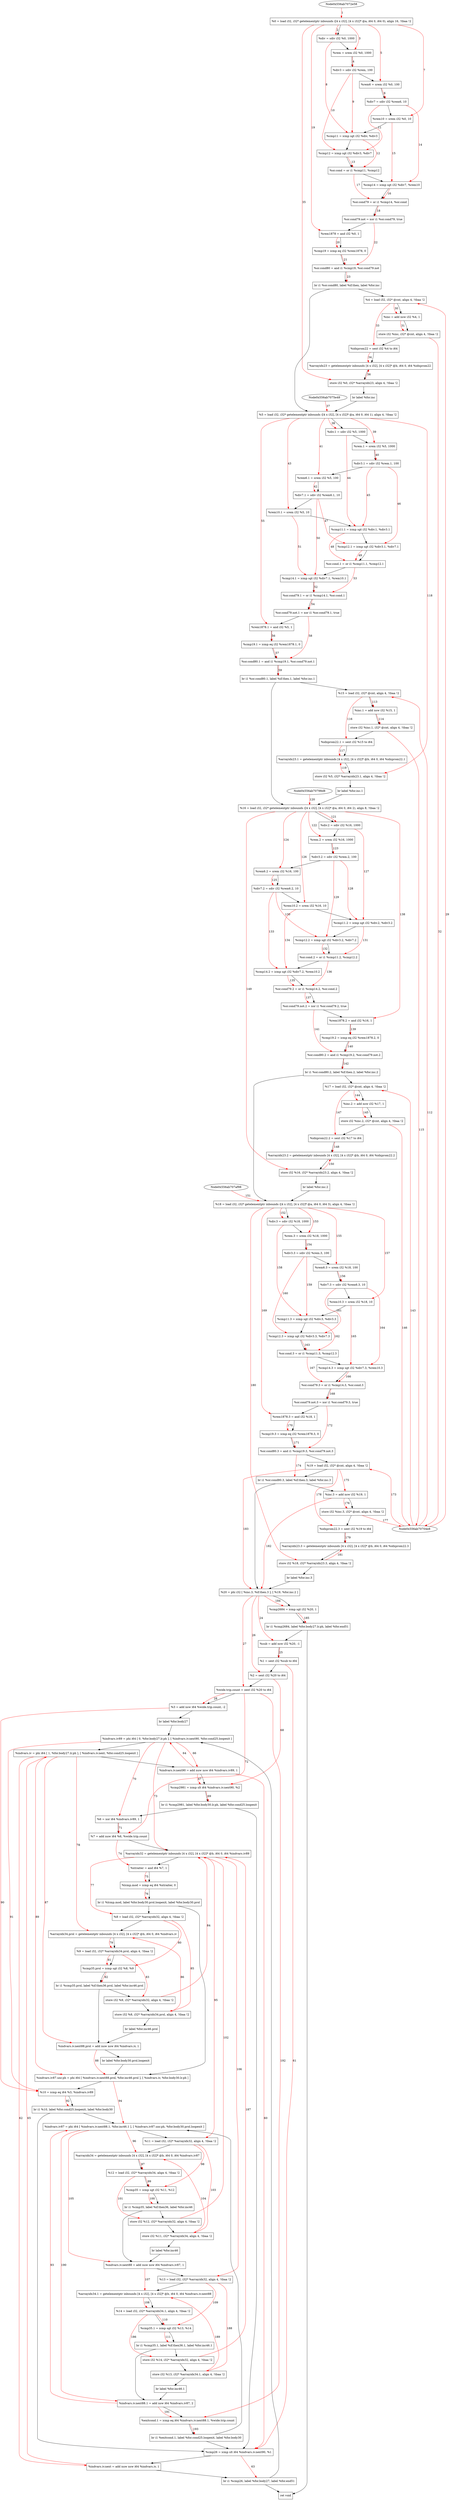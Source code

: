 digraph "CDFG for'func' function" {
	Node0x556ab7072d78[shape=record, label="  %0 = load i32, i32* getelementptr inbounds ([4 x i32], [4 x i32]* @a, i64 0, i64 0), align 16, !tbaa !2"]
	Node0x556ab7073fb0[shape=record, label="  %div = sdiv i32 %0, 1000"]
	Node0x556ab7074040[shape=record, label="  %rem = srem i32 %0, 1000"]
	Node0x556ab7074100[shape=record, label="  %div3 = sdiv i32 %rem, 100"]
	Node0x556ab7074190[shape=record, label="  %rem6 = srem i32 %0, 100"]
	Node0x556ab7074250[shape=record, label="  %div7 = sdiv i32 %rem6, 10"]
	Node0x556ab70742e0[shape=record, label="  %rem10 = srem i32 %0, 10"]
	Node0x556ab7074370[shape=record, label="  %cmp11 = icmp sgt i32 %div, %div3"]
	Node0x556ab7074400[shape=record, label="  %cmp12 = icmp sgt i32 %div3, %div7"]
	Node0x556ab7074490[shape=record, label="  %or.cond = or i1 %cmp11, %cmp12"]
	Node0x556ab7074520[shape=record, label="  %cmp14 = icmp sgt i32 %div7, %rem10"]
	Node0x556ab70745b0[shape=record, label="  %or.cond79 = or i1 %cmp14, %or.cond"]
	Node0x556ab7074680[shape=record, label="  %or.cond79.not = xor i1 %or.cond79, true"]
	Node0x556ab70748f0[shape=record, label="  %rem1878 = and i32 %0, 1"]
	Node0x556ab7074980[shape=record, label="  %cmp19 = icmp eq i32 %rem1878, 0"]
	Node0x556ab7074a10[shape=record, label="  %or.cond80 = and i1 %cmp19, %or.cond79.not"]
	Node0x556ab6ff9db8[shape=record, label="  br i1 %or.cond80, label %if.then, label %for.inc"]
	Node0x556ab7074e20[shape=record, label="  %sub = add nsw i32 %20, -1"]
	Node0x556ab7074ce8[shape=record, label="  %1 = sext i32 %sub to i64"]
	Node0x556ab7074e98[shape=record, label="  %2 = sext i32 %20 to i64"]
	Node0x556ab7074f28[shape=record, label="  %wide.trip.count = zext i32 %20 to i64"]
	Node0x556ab7075000[shape=record, label="  %3 = add nsw i64 %wide.trip.count, -2"]
	Node0x556ab7075138[shape=record, label="  br label %for.body27"]
	Node0x556ab7074b08[shape=record, label="  %4 = load i32, i32* @cnt, align 4, !tbaa !2"]
	Node0x556ab7075810[shape=record, label="  %inc = add nsw i32 %4, 1"]
	Node0x556ab7075880[shape=record, label="  store i32 %inc, i32* @cnt, align 4, !tbaa !2"]
	Node0x556ab70758e8[shape=record, label="  %idxprom22 = sext i32 %4 to i64"]
	Node0x556ab7075978[shape=record, label="  %arrayidx23 = getelementptr inbounds [4 x i32], [4 x i32]* @b, i64 0, i64 %idxprom22"]
	Node0x556ab7075d20[shape=record, label="  store i32 %0, i32* %arrayidx23, align 4, !tbaa !2"]
	Node0x556ab7075d88[shape=record, label="  br label %for.inc"]
	Node0x556ab7074bd8[shape=record, label="  %5 = load i32, i32* getelementptr inbounds ([4 x i32], [4 x i32]* @a, i64 0, i64 1), align 4, !tbaa !2"]
	Node0x556ab7075eb0[shape=record, label="  %div.1 = sdiv i32 %5, 1000"]
	Node0x556ab7075f20[shape=record, label="  %rem.1 = srem i32 %5, 1000"]
	Node0x556ab7075fb0[shape=record, label="  %div3.1 = sdiv i32 %rem.1, 100"]
	Node0x556ab7076040[shape=record, label="  %rem6.1 = srem i32 %5, 100"]
	Node0x556ab70760d0[shape=record, label="  %div7.1 = sdiv i32 %rem6.1, 10"]
	Node0x556ab7076160[shape=record, label="  %rem10.1 = srem i32 %5, 10"]
	Node0x556ab70761f0[shape=record, label="  %cmp11.1 = icmp sgt i32 %div.1, %div3.1"]
	Node0x556ab7076280[shape=record, label="  %cmp12.1 = icmp sgt i32 %div3.1, %div7.1"]
	Node0x556ab7076310[shape=record, label="  %or.cond.1 = or i1 %cmp11.1, %cmp12.1"]
	Node0x556ab70763b0[shape=record, label="  %cmp14.1 = icmp sgt i32 %div7.1, %rem10.1"]
	Node0x556ab7076440[shape=record, label="  %or.cond79.1 = or i1 %cmp14.1, %or.cond.1"]
	Node0x556ab70764e0[shape=record, label="  %or.cond79.not.1 = xor i1 %or.cond79.1, true"]
	Node0x556ab7076580[shape=record, label="  %rem1878.1 = and i32 %5, 1"]
	Node0x556ab7076620[shape=record, label="  %cmp19.1 = icmp eq i32 %rem1878.1, 0"]
	Node0x556ab70766e0[shape=record, label="  %or.cond80.1 = and i1 %cmp19.1, %or.cond79.not.1"]
	Node0x556ab7005228[shape=record, label="  br i1 %or.cond80.1, label %if.then.1, label %for.inc.1"]
	Node0x556ab70772e0[shape=record, label="  %cmp26 = icmp slt i64 %indvars.iv.next90, %1"]
	Node0x556ab7077400[shape=record, label="  %indvars.iv.next = add nuw nsw i64 %indvars.iv, 1"]
	Node0x556ab7005348[shape=record, label="  br i1 %cmp26, label %for.body27, label %for.end51"]
	Node0x556ab7077588[shape=record, label="  %indvars.iv89 = phi i64 [ 0, %for.body27.lr.ph ], [ %indvars.iv.next90, %for.cond25.loopexit ]"]
	Node0x556ab7077658[shape=record, label="  %indvars.iv = phi i64 [ 1, %for.body27.lr.ph ], [ %indvars.iv.next, %for.cond25.loopexit ]"]
	Node0x556ab7077720[shape=record, label="  %indvars.iv.next90 = add nuw nsw i64 %indvars.iv89, 1"]
	Node0x556ab7077db0[shape=record, label="  %cmp2981 = icmp slt i64 %indvars.iv.next90, %2"]
	Node0x556ab7005468[shape=record, label="  br i1 %cmp2981, label %for.body30.lr.ph, label %for.cond25.loopexit"]
	Node0x556ab7077e90[shape=record, label="  %6 = xor i64 %indvars.iv89, 1"]
	Node0x556ab7077f00[shape=record, label="  %7 = add nuw i64 %6, %wide.trip.count"]
	Node0x556ab7077f88[shape=record, label="  %arrayidx32 = getelementptr inbounds [4 x i32], [4 x i32]* @b, i64 0, i64 %indvars.iv89"]
	Node0x556ab7078010[shape=record, label="  %xtraiter = and i64 %7, 1"]
	Node0x556ab7078080[shape=record, label="  %lcmp.mod = icmp eq i64 %xtraiter, 0"]
	Node0x556ab7005588[shape=record, label="  br i1 %lcmp.mod, label %for.body30.prol.loopexit, label %for.body30.prol"]
	Node0x556ab7077388[shape=record, label="  %8 = load i32, i32* %arrayidx32, align 4, !tbaa !2"]
	Node0x556ab7078308[shape=record, label="  %arrayidx34.prol = getelementptr inbounds [4 x i32], [4 x i32]* @b, i64 0, i64 %indvars.iv"]
	Node0x556ab70750d8[shape=record, label="  %9 = load i32, i32* %arrayidx34.prol, align 4, !tbaa !2"]
	Node0x556ab70783c0[shape=record, label="  %cmp35.prol = icmp sgt i32 %8, %9"]
	Node0x556ab70785b8[shape=record, label="  br i1 %cmp35.prol, label %if.then36.prol, label %for.inc46.prol"]
	Node0x556ab7078630[shape=record, label="  store i32 %9, i32* %arrayidx32, align 4, !tbaa !2"]
	Node0x556ab70786e0[shape=record, label="  store i32 %8, i32* %arrayidx34.prol, align 4, !tbaa !2"]
	Node0x556ab7078448[shape=record, label="  br label %for.inc46.prol"]
	Node0x556ab7078760[shape=record, label="  %indvars.iv.next88.prol = add nuw nsw i64 %indvars.iv, 1"]
	Node0x556ab7078528[shape=record, label="  br label %for.body30.prol.loopexit"]
	Node0x556ab7078838[shape=record, label="  %indvars.iv87.unr.ph = phi i64 [ %indvars.iv.next88.prol, %for.inc46.prol ], [ %indvars.iv, %for.body30.lr.ph ]"]
	Node0x556ab7078900[shape=record, label="  %10 = icmp eq i64 %3, %indvars.iv89"]
	Node0x556ab7078a08[shape=record, label="  br i1 %10, label %for.cond25.loopexit, label %for.body30"]
	Node0x556ab7078b68[shape=record, label="  %indvars.iv87 = phi i64 [ %indvars.iv.next88.1, %for.inc46.1 ], [ %indvars.iv87.unr.ph, %for.body30.prol.loopexit ]"]
	Node0x556ab7078c18[shape=record, label="  %11 = load i32, i32* %arrayidx32, align 4, !tbaa !2"]
	Node0x556ab7078ca8[shape=record, label="  %arrayidx34 = getelementptr inbounds [4 x i32], [4 x i32]* @b, i64 0, i64 %indvars.iv87"]
	Node0x556ab7078d18[shape=record, label="  %12 = load i32, i32* %arrayidx34, align 4, !tbaa !2"]
	Node0x556ab7078d90[shape=record, label="  %cmp35 = icmp sgt i32 %11, %12"]
	Node0x556ab7078ff8[shape=record, label="  br i1 %cmp35, label %if.then36, label %for.inc46"]
	Node0x556ab7079070[shape=record, label="  store i32 %12, i32* %arrayidx32, align 4, !tbaa !2"]
	Node0x556ab70790f0[shape=record, label="  store i32 %11, i32* %arrayidx34, align 4, !tbaa !2"]
	Node0x556ab7078e88[shape=record, label="  br label %for.inc46"]
	Node0x556ab70791a0[shape=record, label="  %indvars.iv.next88 = add nuw nsw i64 %indvars.iv87, 1"]
	Node0x556ab7078f68[shape=record, label="  %13 = load i32, i32* %arrayidx32, align 4, !tbaa !2"]
	Node0x556ab70792b8[shape=record, label="  %arrayidx34.1 = getelementptr inbounds [4 x i32], [4 x i32]* @b, i64 0, i64 %indvars.iv.next88"]
	Node0x556ab7079328[shape=record, label="  %14 = load i32, i32* %arrayidx34.1, align 4, !tbaa !2"]
	Node0x556ab70793a0[shape=record, label="  %cmp35.1 = icmp sgt i32 %13, %14"]
	Node0x556ab70794f8[shape=record, label="  br i1 %cmp35.1, label %if.then36.1, label %for.inc46.1"]
	Node0x556ab7079540[shape=record, label="  ret void"]
	Node0x556ab7076fc8[shape=record, label="  %15 = load i32, i32* @cnt, align 4, !tbaa !2"]
	Node0x556ab70795b0[shape=record, label="  %inc.1 = add nsw i32 %15, 1"]
	Node0x556ab7079640[shape=record, label="  store i32 %inc.1, i32* @cnt, align 4, !tbaa !2"]
	Node0x556ab7077508[shape=record, label="  %idxprom22.1 = sext i32 %15 to i64"]
	Node0x556ab70796d8[shape=record, label="  %arrayidx23.1 = getelementptr inbounds [4 x i32], [4 x i32]* @b, i64 0, i64 %idxprom22.1"]
	Node0x556ab7079790[shape=record, label="  store i32 %5, i32* %arrayidx23.1, align 4, !tbaa !2"]
	Node0x556ab70797f8[shape=record, label="  br label %for.inc.1"]
	Node0x556ab70770a8[shape=record, label="  %16 = load i32, i32* getelementptr inbounds ([4 x i32], [4 x i32]* @a, i64 0, i64 2), align 8, !tbaa !2"]
	Node0x556ab7079940[shape=record, label="  %div.2 = sdiv i32 %16, 1000"]
	Node0x556ab70799b0[shape=record, label="  %rem.2 = srem i32 %16, 1000"]
	Node0x556ab7079a40[shape=record, label="  %div3.2 = sdiv i32 %rem.2, 100"]
	Node0x556ab7079ad0[shape=record, label="  %rem6.2 = srem i32 %16, 100"]
	Node0x556ab7079b60[shape=record, label="  %div7.2 = sdiv i32 %rem6.2, 10"]
	Node0x556ab7079bf0[shape=record, label="  %rem10.2 = srem i32 %16, 10"]
	Node0x556ab7079c80[shape=record, label="  %cmp11.2 = icmp sgt i32 %div.2, %div3.2"]
	Node0x556ab7079d10[shape=record, label="  %cmp12.2 = icmp sgt i32 %div3.2, %div7.2"]
	Node0x556ab7079da0[shape=record, label="  %or.cond.2 = or i1 %cmp11.2, %cmp12.2"]
	Node0x556ab7079e40[shape=record, label="  %cmp14.2 = icmp sgt i32 %div7.2, %rem10.2"]
	Node0x556ab7079ed0[shape=record, label="  %or.cond79.2 = or i1 %cmp14.2, %or.cond.2"]
	Node0x556ab7076750[shape=record, label="  %or.cond79.not.2 = xor i1 %or.cond79.2, true"]
	Node0x556ab70767f0[shape=record, label="  %rem1878.2 = and i32 %16, 1"]
	Node0x556ab7076890[shape=record, label="  %cmp19.2 = icmp eq i32 %rem1878.2, 0"]
	Node0x556ab7076950[shape=record, label="  %or.cond80.2 = and i1 %cmp19.2, %or.cond79.not.2"]
	Node0x556ab7078278[shape=record, label="  br i1 %or.cond80.2, label %if.then.2, label %for.inc.2"]
	Node0x556ab7076a28[shape=record, label="  %17 = load i32, i32* @cnt, align 4, !tbaa !2"]
	Node0x556ab7076b80[shape=record, label="  %inc.2 = add nsw i32 %17, 1"]
	Node0x556ab7076c10[shape=record, label="  store i32 %inc.2, i32* @cnt, align 4, !tbaa !2"]
	Node0x556ab7076c78[shape=record, label="  %idxprom22.2 = sext i32 %17 to i64"]
	Node0x556ab7076d38[shape=record, label="  %arrayidx23.2 = getelementptr inbounds [4 x i32], [4 x i32]* @b, i64 0, i64 %idxprom22.2"]
	Node0x556ab7076df0[shape=record, label="  store i32 %16, i32* %arrayidx23.2, align 4, !tbaa !2"]
	Node0x556ab7076e58[shape=record, label="  br label %for.inc.2"]
	Node0x556ab7076b08[shape=record, label="  %18 = load i32, i32* getelementptr inbounds ([4 x i32], [4 x i32]* @a, i64 0, i64 3), align 4, !tbaa !2"]
	Node0x556ab707b000[shape=record, label="  %div.3 = sdiv i32 %18, 1000"]
	Node0x556ab7077790[shape=record, label="  %rem.3 = srem i32 %18, 1000"]
	Node0x556ab7077820[shape=record, label="  %div3.3 = sdiv i32 %rem.3, 100"]
	Node0x556ab70778b0[shape=record, label="  %rem6.3 = srem i32 %18, 100"]
	Node0x556ab7077940[shape=record, label="  %div7.3 = sdiv i32 %rem6.3, 10"]
	Node0x556ab70779d0[shape=record, label="  %rem10.3 = srem i32 %18, 10"]
	Node0x556ab7077a60[shape=record, label="  %cmp11.3 = icmp sgt i32 %div.3, %div3.3"]
	Node0x556ab7077af0[shape=record, label="  %cmp12.3 = icmp sgt i32 %div3.3, %div7.3"]
	Node0x556ab7077b80[shape=record, label="  %or.cond.3 = or i1 %cmp11.3, %cmp12.3"]
	Node0x556ab7077c20[shape=record, label="  %cmp14.3 = icmp sgt i32 %div7.3, %rem10.3"]
	Node0x556ab7077cb0[shape=record, label="  %or.cond79.3 = or i1 %cmp14.3, %or.cond.3"]
	Node0x556ab707bc90[shape=record, label="  %or.cond79.not.3 = xor i1 %or.cond79.3, true"]
	Node0x556ab707bd00[shape=record, label="  %rem1878.3 = and i32 %18, 1"]
	Node0x556ab707bd70[shape=record, label="  %cmp19.3 = icmp eq i32 %rem1878.3, 0"]
	Node0x556ab707be10[shape=record, label="  %or.cond80.3 = and i1 %cmp19.3, %or.cond79.not.3"]
	Node0x556ab707be68[shape=record, label="  %19 = load i32, i32* @cnt, align 4, !tbaa !2"]
	Node0x556ab707c0b8[shape=record, label="  br i1 %or.cond80.3, label %if.then.3, label %for.inc.3"]
	Node0x556ab707c130[shape=record, label="  %inc.3 = add nsw i32 %19, 1"]
	Node0x556ab707c1c0[shape=record, label="  store i32 %inc.3, i32* @cnt, align 4, !tbaa !2"]
	Node0x556ab707bf48[shape=record, label="  %idxprom22.3 = sext i32 %19 to i64"]
	Node0x556ab707c288[shape=record, label="  %arrayidx23.3 = getelementptr inbounds [4 x i32], [4 x i32]* @b, i64 0, i64 %idxprom22.3"]
	Node0x556ab707c340[shape=record, label="  store i32 %18, i32* %arrayidx23.3, align 4, !tbaa !2"]
	Node0x556ab707c3a8[shape=record, label="  br label %for.inc.3"]
	Node0x556ab707c3f8[shape=record, label="  %20 = phi i32 [ %inc.3, %if.then.3 ], [ %19, %for.inc.2 ]"]
	Node0x556ab707c4c0[shape=record, label="  %cmp2684 = icmp sgt i32 %20, 1"]
	Node0x556ab707c598[shape=record, label="  br i1 %cmp2684, label %for.body27.lr.ph, label %for.end51"]
	Node0x556ab707c610[shape=record, label="  store i32 %14, i32* %arrayidx32, align 4, !tbaa !2"]
	Node0x556ab707c690[shape=record, label="  store i32 %13, i32* %arrayidx34.1, align 4, !tbaa !2"]
	Node0x556ab7079468[shape=record, label="  br label %for.inc46.1"]
	Node0x556ab707c710[shape=record, label="  %indvars.iv.next88.1 = add nsw i64 %indvars.iv87, 2"]
	Node0x556ab707c780[shape=record, label="  %exitcond.1 = icmp eq i64 %indvars.iv.next88.1, %wide.trip.count"]
	Node0x556ab707c838[shape=record, label="  br i1 %exitcond.1, label %for.cond25.loopexit, label %for.body30"]
	Node0x556ab7072d78 -> Node0x556ab7073fb0
	Node0x556ab7073fb0 -> Node0x556ab7074040
	Node0x556ab7074040 -> Node0x556ab7074100
	Node0x556ab7074100 -> Node0x556ab7074190
	Node0x556ab7074190 -> Node0x556ab7074250
	Node0x556ab7074250 -> Node0x556ab70742e0
	Node0x556ab70742e0 -> Node0x556ab7074370
	Node0x556ab7074370 -> Node0x556ab7074400
	Node0x556ab7074400 -> Node0x556ab7074490
	Node0x556ab7074490 -> Node0x556ab7074520
	Node0x556ab7074520 -> Node0x556ab70745b0
	Node0x556ab70745b0 -> Node0x556ab7074680
	Node0x556ab7074680 -> Node0x556ab70748f0
	Node0x556ab70748f0 -> Node0x556ab7074980
	Node0x556ab7074980 -> Node0x556ab7074a10
	Node0x556ab7074a10 -> Node0x556ab6ff9db8
	Node0x556ab6ff9db8 -> Node0x556ab7074b08
	Node0x556ab6ff9db8 -> Node0x556ab7074bd8
	Node0x556ab7074e20 -> Node0x556ab7074ce8
	Node0x556ab7074ce8 -> Node0x556ab7074e98
	Node0x556ab7074e98 -> Node0x556ab7074f28
	Node0x556ab7074f28 -> Node0x556ab7075000
	Node0x556ab7075000 -> Node0x556ab7075138
	Node0x556ab7075138 -> Node0x556ab7077588
	Node0x556ab7074b08 -> Node0x556ab7075810
	Node0x556ab7075810 -> Node0x556ab7075880
	Node0x556ab7075880 -> Node0x556ab70758e8
	Node0x556ab70758e8 -> Node0x556ab7075978
	Node0x556ab7075978 -> Node0x556ab7075d20
	Node0x556ab7075d20 -> Node0x556ab7075d88
	Node0x556ab7075d88 -> Node0x556ab7074bd8
	Node0x556ab7074bd8 -> Node0x556ab7075eb0
	Node0x556ab7075eb0 -> Node0x556ab7075f20
	Node0x556ab7075f20 -> Node0x556ab7075fb0
	Node0x556ab7075fb0 -> Node0x556ab7076040
	Node0x556ab7076040 -> Node0x556ab70760d0
	Node0x556ab70760d0 -> Node0x556ab7076160
	Node0x556ab7076160 -> Node0x556ab70761f0
	Node0x556ab70761f0 -> Node0x556ab7076280
	Node0x556ab7076280 -> Node0x556ab7076310
	Node0x556ab7076310 -> Node0x556ab70763b0
	Node0x556ab70763b0 -> Node0x556ab7076440
	Node0x556ab7076440 -> Node0x556ab70764e0
	Node0x556ab70764e0 -> Node0x556ab7076580
	Node0x556ab7076580 -> Node0x556ab7076620
	Node0x556ab7076620 -> Node0x556ab70766e0
	Node0x556ab70766e0 -> Node0x556ab7005228
	Node0x556ab7005228 -> Node0x556ab7076fc8
	Node0x556ab7005228 -> Node0x556ab70770a8
	Node0x556ab70772e0 -> Node0x556ab7077400
	Node0x556ab7077400 -> Node0x556ab7005348
	Node0x556ab7005348 -> Node0x556ab7077588
	Node0x556ab7005348 -> Node0x556ab7079540
	Node0x556ab7077588 -> Node0x556ab7077658
	Node0x556ab7077658 -> Node0x556ab7077720
	Node0x556ab7077720 -> Node0x556ab7077db0
	Node0x556ab7077db0 -> Node0x556ab7005468
	Node0x556ab7005468 -> Node0x556ab7077e90
	Node0x556ab7005468 -> Node0x556ab70772e0
	Node0x556ab7077e90 -> Node0x556ab7077f00
	Node0x556ab7077f00 -> Node0x556ab7077f88
	Node0x556ab7077f88 -> Node0x556ab7078010
	Node0x556ab7078010 -> Node0x556ab7078080
	Node0x556ab7078080 -> Node0x556ab7005588
	Node0x556ab7005588 -> Node0x556ab7078838
	Node0x556ab7005588 -> Node0x556ab7077388
	Node0x556ab7077388 -> Node0x556ab7078308
	Node0x556ab7078308 -> Node0x556ab70750d8
	Node0x556ab70750d8 -> Node0x556ab70783c0
	Node0x556ab70783c0 -> Node0x556ab70785b8
	Node0x556ab70785b8 -> Node0x556ab7078630
	Node0x556ab70785b8 -> Node0x556ab7078760
	Node0x556ab7078630 -> Node0x556ab70786e0
	Node0x556ab70786e0 -> Node0x556ab7078448
	Node0x556ab7078448 -> Node0x556ab7078760
	Node0x556ab7078760 -> Node0x556ab7078528
	Node0x556ab7078528 -> Node0x556ab7078838
	Node0x556ab7078838 -> Node0x556ab7078900
	Node0x556ab7078900 -> Node0x556ab7078a08
	Node0x556ab7078a08 -> Node0x556ab70772e0
	Node0x556ab7078a08 -> Node0x556ab7078b68
	Node0x556ab7078b68 -> Node0x556ab7078c18
	Node0x556ab7078c18 -> Node0x556ab7078ca8
	Node0x556ab7078ca8 -> Node0x556ab7078d18
	Node0x556ab7078d18 -> Node0x556ab7078d90
	Node0x556ab7078d90 -> Node0x556ab7078ff8
	Node0x556ab7078ff8 -> Node0x556ab7079070
	Node0x556ab7078ff8 -> Node0x556ab70791a0
	Node0x556ab7079070 -> Node0x556ab70790f0
	Node0x556ab70790f0 -> Node0x556ab7078e88
	Node0x556ab7078e88 -> Node0x556ab70791a0
	Node0x556ab70791a0 -> Node0x556ab7078f68
	Node0x556ab7078f68 -> Node0x556ab70792b8
	Node0x556ab70792b8 -> Node0x556ab7079328
	Node0x556ab7079328 -> Node0x556ab70793a0
	Node0x556ab70793a0 -> Node0x556ab70794f8
	Node0x556ab70794f8 -> Node0x556ab707c610
	Node0x556ab70794f8 -> Node0x556ab707c710
	Node0x556ab7076fc8 -> Node0x556ab70795b0
	Node0x556ab70795b0 -> Node0x556ab7079640
	Node0x556ab7079640 -> Node0x556ab7077508
	Node0x556ab7077508 -> Node0x556ab70796d8
	Node0x556ab70796d8 -> Node0x556ab7079790
	Node0x556ab7079790 -> Node0x556ab70797f8
	Node0x556ab70797f8 -> Node0x556ab70770a8
	Node0x556ab70770a8 -> Node0x556ab7079940
	Node0x556ab7079940 -> Node0x556ab70799b0
	Node0x556ab70799b0 -> Node0x556ab7079a40
	Node0x556ab7079a40 -> Node0x556ab7079ad0
	Node0x556ab7079ad0 -> Node0x556ab7079b60
	Node0x556ab7079b60 -> Node0x556ab7079bf0
	Node0x556ab7079bf0 -> Node0x556ab7079c80
	Node0x556ab7079c80 -> Node0x556ab7079d10
	Node0x556ab7079d10 -> Node0x556ab7079da0
	Node0x556ab7079da0 -> Node0x556ab7079e40
	Node0x556ab7079e40 -> Node0x556ab7079ed0
	Node0x556ab7079ed0 -> Node0x556ab7076750
	Node0x556ab7076750 -> Node0x556ab70767f0
	Node0x556ab70767f0 -> Node0x556ab7076890
	Node0x556ab7076890 -> Node0x556ab7076950
	Node0x556ab7076950 -> Node0x556ab7078278
	Node0x556ab7078278 -> Node0x556ab7076a28
	Node0x556ab7078278 -> Node0x556ab7076b08
	Node0x556ab7076a28 -> Node0x556ab7076b80
	Node0x556ab7076b80 -> Node0x556ab7076c10
	Node0x556ab7076c10 -> Node0x556ab7076c78
	Node0x556ab7076c78 -> Node0x556ab7076d38
	Node0x556ab7076d38 -> Node0x556ab7076df0
	Node0x556ab7076df0 -> Node0x556ab7076e58
	Node0x556ab7076e58 -> Node0x556ab7076b08
	Node0x556ab7076b08 -> Node0x556ab707b000
	Node0x556ab707b000 -> Node0x556ab7077790
	Node0x556ab7077790 -> Node0x556ab7077820
	Node0x556ab7077820 -> Node0x556ab70778b0
	Node0x556ab70778b0 -> Node0x556ab7077940
	Node0x556ab7077940 -> Node0x556ab70779d0
	Node0x556ab70779d0 -> Node0x556ab7077a60
	Node0x556ab7077a60 -> Node0x556ab7077af0
	Node0x556ab7077af0 -> Node0x556ab7077b80
	Node0x556ab7077b80 -> Node0x556ab7077c20
	Node0x556ab7077c20 -> Node0x556ab7077cb0
	Node0x556ab7077cb0 -> Node0x556ab707bc90
	Node0x556ab707bc90 -> Node0x556ab707bd00
	Node0x556ab707bd00 -> Node0x556ab707bd70
	Node0x556ab707bd70 -> Node0x556ab707be10
	Node0x556ab707be10 -> Node0x556ab707be68
	Node0x556ab707be68 -> Node0x556ab707c0b8
	Node0x556ab707c0b8 -> Node0x556ab707c130
	Node0x556ab707c0b8 -> Node0x556ab707c3f8
	Node0x556ab707c130 -> Node0x556ab707c1c0
	Node0x556ab707c1c0 -> Node0x556ab707bf48
	Node0x556ab707bf48 -> Node0x556ab707c288
	Node0x556ab707c288 -> Node0x556ab707c340
	Node0x556ab707c340 -> Node0x556ab707c3a8
	Node0x556ab707c3a8 -> Node0x556ab707c3f8
	Node0x556ab707c3f8 -> Node0x556ab707c4c0
	Node0x556ab707c4c0 -> Node0x556ab707c598
	Node0x556ab707c598 -> Node0x556ab7074e20
	Node0x556ab707c598 -> Node0x556ab7079540
	Node0x556ab707c610 -> Node0x556ab707c690
	Node0x556ab707c690 -> Node0x556ab7079468
	Node0x556ab7079468 -> Node0x556ab707c710
	Node0x556ab707c710 -> Node0x556ab707c780
	Node0x556ab707c780 -> Node0x556ab707c838
	Node0x556ab707c838 -> Node0x556ab70772e0
	Node0x556ab707c838 -> Node0x556ab7078b68
edge [color=red]
	Node0x556ab7072e58 -> Node0x556ab7072d78[label="1"]
	Node0x556ab7072d78 -> Node0x556ab7073fb0[label="2"]
	Node0x556ab7072d78 -> Node0x556ab7074040[label="3"]
	Node0x556ab7074040 -> Node0x556ab7074100[label="4"]
	Node0x556ab7072d78 -> Node0x556ab7074190[label="5"]
	Node0x556ab7074190 -> Node0x556ab7074250[label="6"]
	Node0x556ab7072d78 -> Node0x556ab70742e0[label="7"]
	Node0x556ab7073fb0 -> Node0x556ab7074370[label="8"]
	Node0x556ab7074100 -> Node0x556ab7074370[label="9"]
	Node0x556ab7074100 -> Node0x556ab7074400[label="10"]
	Node0x556ab7074250 -> Node0x556ab7074400[label="11"]
	Node0x556ab7074370 -> Node0x556ab7074490[label="12"]
	Node0x556ab7074400 -> Node0x556ab7074490[label="13"]
	Node0x556ab7074250 -> Node0x556ab7074520[label="14"]
	Node0x556ab70742e0 -> Node0x556ab7074520[label="15"]
	Node0x556ab7074520 -> Node0x556ab70745b0[label="16"]
	Node0x556ab7074490 -> Node0x556ab70745b0[label="17"]
	Node0x556ab70745b0 -> Node0x556ab7074680[label="18"]
	Node0x556ab7072d78 -> Node0x556ab70748f0[label="19"]
	Node0x556ab70748f0 -> Node0x556ab7074980[label="20"]
	Node0x556ab7074980 -> Node0x556ab7074a10[label="21"]
	Node0x556ab7074680 -> Node0x556ab7074a10[label="22"]
	Node0x556ab7074a10 -> Node0x556ab6ff9db8[label="23"]
	Node0x556ab707c3f8 -> Node0x556ab7074e20[label="24"]
	Node0x556ab7074e20 -> Node0x556ab7074ce8[label="25"]
	Node0x556ab707c3f8 -> Node0x556ab7074e98[label="26"]
	Node0x556ab707c3f8 -> Node0x556ab7074f28[label="27"]
	Node0x556ab7074f28 -> Node0x556ab7075000[label="28"]
	Node0x556ab70704e8 -> Node0x556ab7074b08[label="29"]
	Node0x556ab7074b08 -> Node0x556ab7075810[label="30"]
	Node0x556ab7075810 -> Node0x556ab7075880[label="31"]
	Node0x556ab7075880 -> Node0x556ab70704e8[label="32"]
	Node0x556ab7074b08 -> Node0x556ab70758e8[label="33"]
	Node0x556ab70758e8 -> Node0x556ab7075978[label="34"]
	Node0x556ab7072d78 -> Node0x556ab7075d20[label="35"]
	Node0x556ab7075d20 -> Node0x556ab7075978[label="36"]
	Node0x556ab7075e48 -> Node0x556ab7074bd8[label="37"]
	Node0x556ab7074bd8 -> Node0x556ab7075eb0[label="38"]
	Node0x556ab7074bd8 -> Node0x556ab7075f20[label="39"]
	Node0x556ab7075f20 -> Node0x556ab7075fb0[label="40"]
	Node0x556ab7074bd8 -> Node0x556ab7076040[label="41"]
	Node0x556ab7076040 -> Node0x556ab70760d0[label="42"]
	Node0x556ab7074bd8 -> Node0x556ab7076160[label="43"]
	Node0x556ab7075eb0 -> Node0x556ab70761f0[label="44"]
	Node0x556ab7075fb0 -> Node0x556ab70761f0[label="45"]
	Node0x556ab7075fb0 -> Node0x556ab7076280[label="46"]
	Node0x556ab70760d0 -> Node0x556ab7076280[label="47"]
	Node0x556ab70761f0 -> Node0x556ab7076310[label="48"]
	Node0x556ab7076280 -> Node0x556ab7076310[label="49"]
	Node0x556ab70760d0 -> Node0x556ab70763b0[label="50"]
	Node0x556ab7076160 -> Node0x556ab70763b0[label="51"]
	Node0x556ab70763b0 -> Node0x556ab7076440[label="52"]
	Node0x556ab7076310 -> Node0x556ab7076440[label="53"]
	Node0x556ab7076440 -> Node0x556ab70764e0[label="54"]
	Node0x556ab7074bd8 -> Node0x556ab7076580[label="55"]
	Node0x556ab7076580 -> Node0x556ab7076620[label="56"]
	Node0x556ab7076620 -> Node0x556ab70766e0[label="57"]
	Node0x556ab70764e0 -> Node0x556ab70766e0[label="58"]
	Node0x556ab70766e0 -> Node0x556ab7005228[label="59"]
	Node0x556ab7077720 -> Node0x556ab70772e0[label="60"]
	Node0x556ab7074ce8 -> Node0x556ab70772e0[label="61"]
	Node0x556ab7077658 -> Node0x556ab7077400[label="62"]
	Node0x556ab70772e0 -> Node0x556ab7005348[label="63"]
	Node0x556ab7077720 -> Node0x556ab7077588[label="64"]
	Node0x556ab7077400 -> Node0x556ab7077658[label="65"]
	Node0x556ab7077588 -> Node0x556ab7077720[label="66"]
	Node0x556ab7077720 -> Node0x556ab7077db0[label="67"]
	Node0x556ab7074e98 -> Node0x556ab7077db0[label="68"]
	Node0x556ab7077db0 -> Node0x556ab7005468[label="69"]
	Node0x556ab7077588 -> Node0x556ab7077e90[label="70"]
	Node0x556ab7077e90 -> Node0x556ab7077f00[label="71"]
	Node0x556ab7074f28 -> Node0x556ab7077f00[label="72"]
	Node0x556ab7077588 -> Node0x556ab7077f88[label="73"]
	Node0x556ab7077f00 -> Node0x556ab7078010[label="74"]
	Node0x556ab7078010 -> Node0x556ab7078080[label="75"]
	Node0x556ab7078080 -> Node0x556ab7005588[label="76"]
	Node0x556ab7077f88 -> Node0x556ab7077388[label="77"]
	Node0x556ab7077658 -> Node0x556ab7078308[label="78"]
	Node0x556ab7078308 -> Node0x556ab70750d8[label="79"]
	Node0x556ab7077388 -> Node0x556ab70783c0[label="80"]
	Node0x556ab70750d8 -> Node0x556ab70783c0[label="81"]
	Node0x556ab70783c0 -> Node0x556ab70785b8[label="82"]
	Node0x556ab70750d8 -> Node0x556ab7078630[label="83"]
	Node0x556ab7078630 -> Node0x556ab7077f88[label="84"]
	Node0x556ab7077388 -> Node0x556ab70786e0[label="85"]
	Node0x556ab70786e0 -> Node0x556ab7078308[label="86"]
	Node0x556ab7077658 -> Node0x556ab7078760[label="87"]
	Node0x556ab7078760 -> Node0x556ab7078838[label="88"]
	Node0x556ab7077658 -> Node0x556ab7078838[label="89"]
	Node0x556ab7075000 -> Node0x556ab7078900[label="90"]
	Node0x556ab7077588 -> Node0x556ab7078900[label="91"]
	Node0x556ab7078900 -> Node0x556ab7078a08[label="92"]
	Node0x556ab707c710 -> Node0x556ab7078b68[label="93"]
	Node0x556ab7078838 -> Node0x556ab7078b68[label="94"]
	Node0x556ab7077f88 -> Node0x556ab7078c18[label="95"]
	Node0x556ab7078b68 -> Node0x556ab7078ca8[label="96"]
	Node0x556ab7078ca8 -> Node0x556ab7078d18[label="97"]
	Node0x556ab7078c18 -> Node0x556ab7078d90[label="98"]
	Node0x556ab7078d18 -> Node0x556ab7078d90[label="99"]
	Node0x556ab7078d90 -> Node0x556ab7078ff8[label="100"]
	Node0x556ab7078d18 -> Node0x556ab7079070[label="101"]
	Node0x556ab7079070 -> Node0x556ab7077f88[label="102"]
	Node0x556ab7078c18 -> Node0x556ab70790f0[label="103"]
	Node0x556ab70790f0 -> Node0x556ab7078ca8[label="104"]
	Node0x556ab7078b68 -> Node0x556ab70791a0[label="105"]
	Node0x556ab7077f88 -> Node0x556ab7078f68[label="106"]
	Node0x556ab70791a0 -> Node0x556ab70792b8[label="107"]
	Node0x556ab70792b8 -> Node0x556ab7079328[label="108"]
	Node0x556ab7078f68 -> Node0x556ab70793a0[label="109"]
	Node0x556ab7079328 -> Node0x556ab70793a0[label="110"]
	Node0x556ab70793a0 -> Node0x556ab70794f8[label="111"]
	Node0x556ab70704e8 -> Node0x556ab7076fc8[label="112"]
	Node0x556ab7076fc8 -> Node0x556ab70795b0[label="113"]
	Node0x556ab70795b0 -> Node0x556ab7079640[label="114"]
	Node0x556ab7079640 -> Node0x556ab70704e8[label="115"]
	Node0x556ab7076fc8 -> Node0x556ab7077508[label="116"]
	Node0x556ab7077508 -> Node0x556ab70796d8[label="117"]
	Node0x556ab7074bd8 -> Node0x556ab7079790[label="118"]
	Node0x556ab7079790 -> Node0x556ab70796d8[label="119"]
	Node0x556ab70798d8 -> Node0x556ab70770a8[label="120"]
	Node0x556ab70770a8 -> Node0x556ab7079940[label="121"]
	Node0x556ab70770a8 -> Node0x556ab70799b0[label="122"]
	Node0x556ab70799b0 -> Node0x556ab7079a40[label="123"]
	Node0x556ab70770a8 -> Node0x556ab7079ad0[label="124"]
	Node0x556ab7079ad0 -> Node0x556ab7079b60[label="125"]
	Node0x556ab70770a8 -> Node0x556ab7079bf0[label="126"]
	Node0x556ab7079940 -> Node0x556ab7079c80[label="127"]
	Node0x556ab7079a40 -> Node0x556ab7079c80[label="128"]
	Node0x556ab7079a40 -> Node0x556ab7079d10[label="129"]
	Node0x556ab7079b60 -> Node0x556ab7079d10[label="130"]
	Node0x556ab7079c80 -> Node0x556ab7079da0[label="131"]
	Node0x556ab7079d10 -> Node0x556ab7079da0[label="132"]
	Node0x556ab7079b60 -> Node0x556ab7079e40[label="133"]
	Node0x556ab7079bf0 -> Node0x556ab7079e40[label="134"]
	Node0x556ab7079e40 -> Node0x556ab7079ed0[label="135"]
	Node0x556ab7079da0 -> Node0x556ab7079ed0[label="136"]
	Node0x556ab7079ed0 -> Node0x556ab7076750[label="137"]
	Node0x556ab70770a8 -> Node0x556ab70767f0[label="138"]
	Node0x556ab70767f0 -> Node0x556ab7076890[label="139"]
	Node0x556ab7076890 -> Node0x556ab7076950[label="140"]
	Node0x556ab7076750 -> Node0x556ab7076950[label="141"]
	Node0x556ab7076950 -> Node0x556ab7078278[label="142"]
	Node0x556ab70704e8 -> Node0x556ab7076a28[label="143"]
	Node0x556ab7076a28 -> Node0x556ab7076b80[label="144"]
	Node0x556ab7076b80 -> Node0x556ab7076c10[label="145"]
	Node0x556ab7076c10 -> Node0x556ab70704e8[label="146"]
	Node0x556ab7076a28 -> Node0x556ab7076c78[label="147"]
	Node0x556ab7076c78 -> Node0x556ab7076d38[label="148"]
	Node0x556ab70770a8 -> Node0x556ab7076df0[label="149"]
	Node0x556ab7076df0 -> Node0x556ab7076d38[label="150"]
	Node0x556ab707af98 -> Node0x556ab7076b08[label="151"]
	Node0x556ab7076b08 -> Node0x556ab707b000[label="152"]
	Node0x556ab7076b08 -> Node0x556ab7077790[label="153"]
	Node0x556ab7077790 -> Node0x556ab7077820[label="154"]
	Node0x556ab7076b08 -> Node0x556ab70778b0[label="155"]
	Node0x556ab70778b0 -> Node0x556ab7077940[label="156"]
	Node0x556ab7076b08 -> Node0x556ab70779d0[label="157"]
	Node0x556ab707b000 -> Node0x556ab7077a60[label="158"]
	Node0x556ab7077820 -> Node0x556ab7077a60[label="159"]
	Node0x556ab7077820 -> Node0x556ab7077af0[label="160"]
	Node0x556ab7077940 -> Node0x556ab7077af0[label="161"]
	Node0x556ab7077a60 -> Node0x556ab7077b80[label="162"]
	Node0x556ab7077af0 -> Node0x556ab7077b80[label="163"]
	Node0x556ab7077940 -> Node0x556ab7077c20[label="164"]
	Node0x556ab70779d0 -> Node0x556ab7077c20[label="165"]
	Node0x556ab7077c20 -> Node0x556ab7077cb0[label="166"]
	Node0x556ab7077b80 -> Node0x556ab7077cb0[label="167"]
	Node0x556ab7077cb0 -> Node0x556ab707bc90[label="168"]
	Node0x556ab7076b08 -> Node0x556ab707bd00[label="169"]
	Node0x556ab707bd00 -> Node0x556ab707bd70[label="170"]
	Node0x556ab707bd70 -> Node0x556ab707be10[label="171"]
	Node0x556ab707bc90 -> Node0x556ab707be10[label="172"]
	Node0x556ab70704e8 -> Node0x556ab707be68[label="173"]
	Node0x556ab707be10 -> Node0x556ab707c0b8[label="174"]
	Node0x556ab707be68 -> Node0x556ab707c130[label="175"]
	Node0x556ab707c130 -> Node0x556ab707c1c0[label="176"]
	Node0x556ab707c1c0 -> Node0x556ab70704e8[label="177"]
	Node0x556ab707be68 -> Node0x556ab707bf48[label="178"]
	Node0x556ab707bf48 -> Node0x556ab707c288[label="179"]
	Node0x556ab7076b08 -> Node0x556ab707c340[label="180"]
	Node0x556ab707c340 -> Node0x556ab707c288[label="181"]
	Node0x556ab707c130 -> Node0x556ab707c3f8[label="182"]
	Node0x556ab707be68 -> Node0x556ab707c3f8[label="183"]
	Node0x556ab707c3f8 -> Node0x556ab707c4c0[label="184"]
	Node0x556ab707c4c0 -> Node0x556ab707c598[label="185"]
	Node0x556ab7079328 -> Node0x556ab707c610[label="186"]
	Node0x556ab707c610 -> Node0x556ab7077f88[label="187"]
	Node0x556ab7078f68 -> Node0x556ab707c690[label="188"]
	Node0x556ab707c690 -> Node0x556ab70792b8[label="189"]
	Node0x556ab7078b68 -> Node0x556ab707c710[label="190"]
	Node0x556ab707c710 -> Node0x556ab707c780[label="191"]
	Node0x556ab7074f28 -> Node0x556ab707c780[label="192"]
	Node0x556ab707c780 -> Node0x556ab707c838[label="193"]
}
